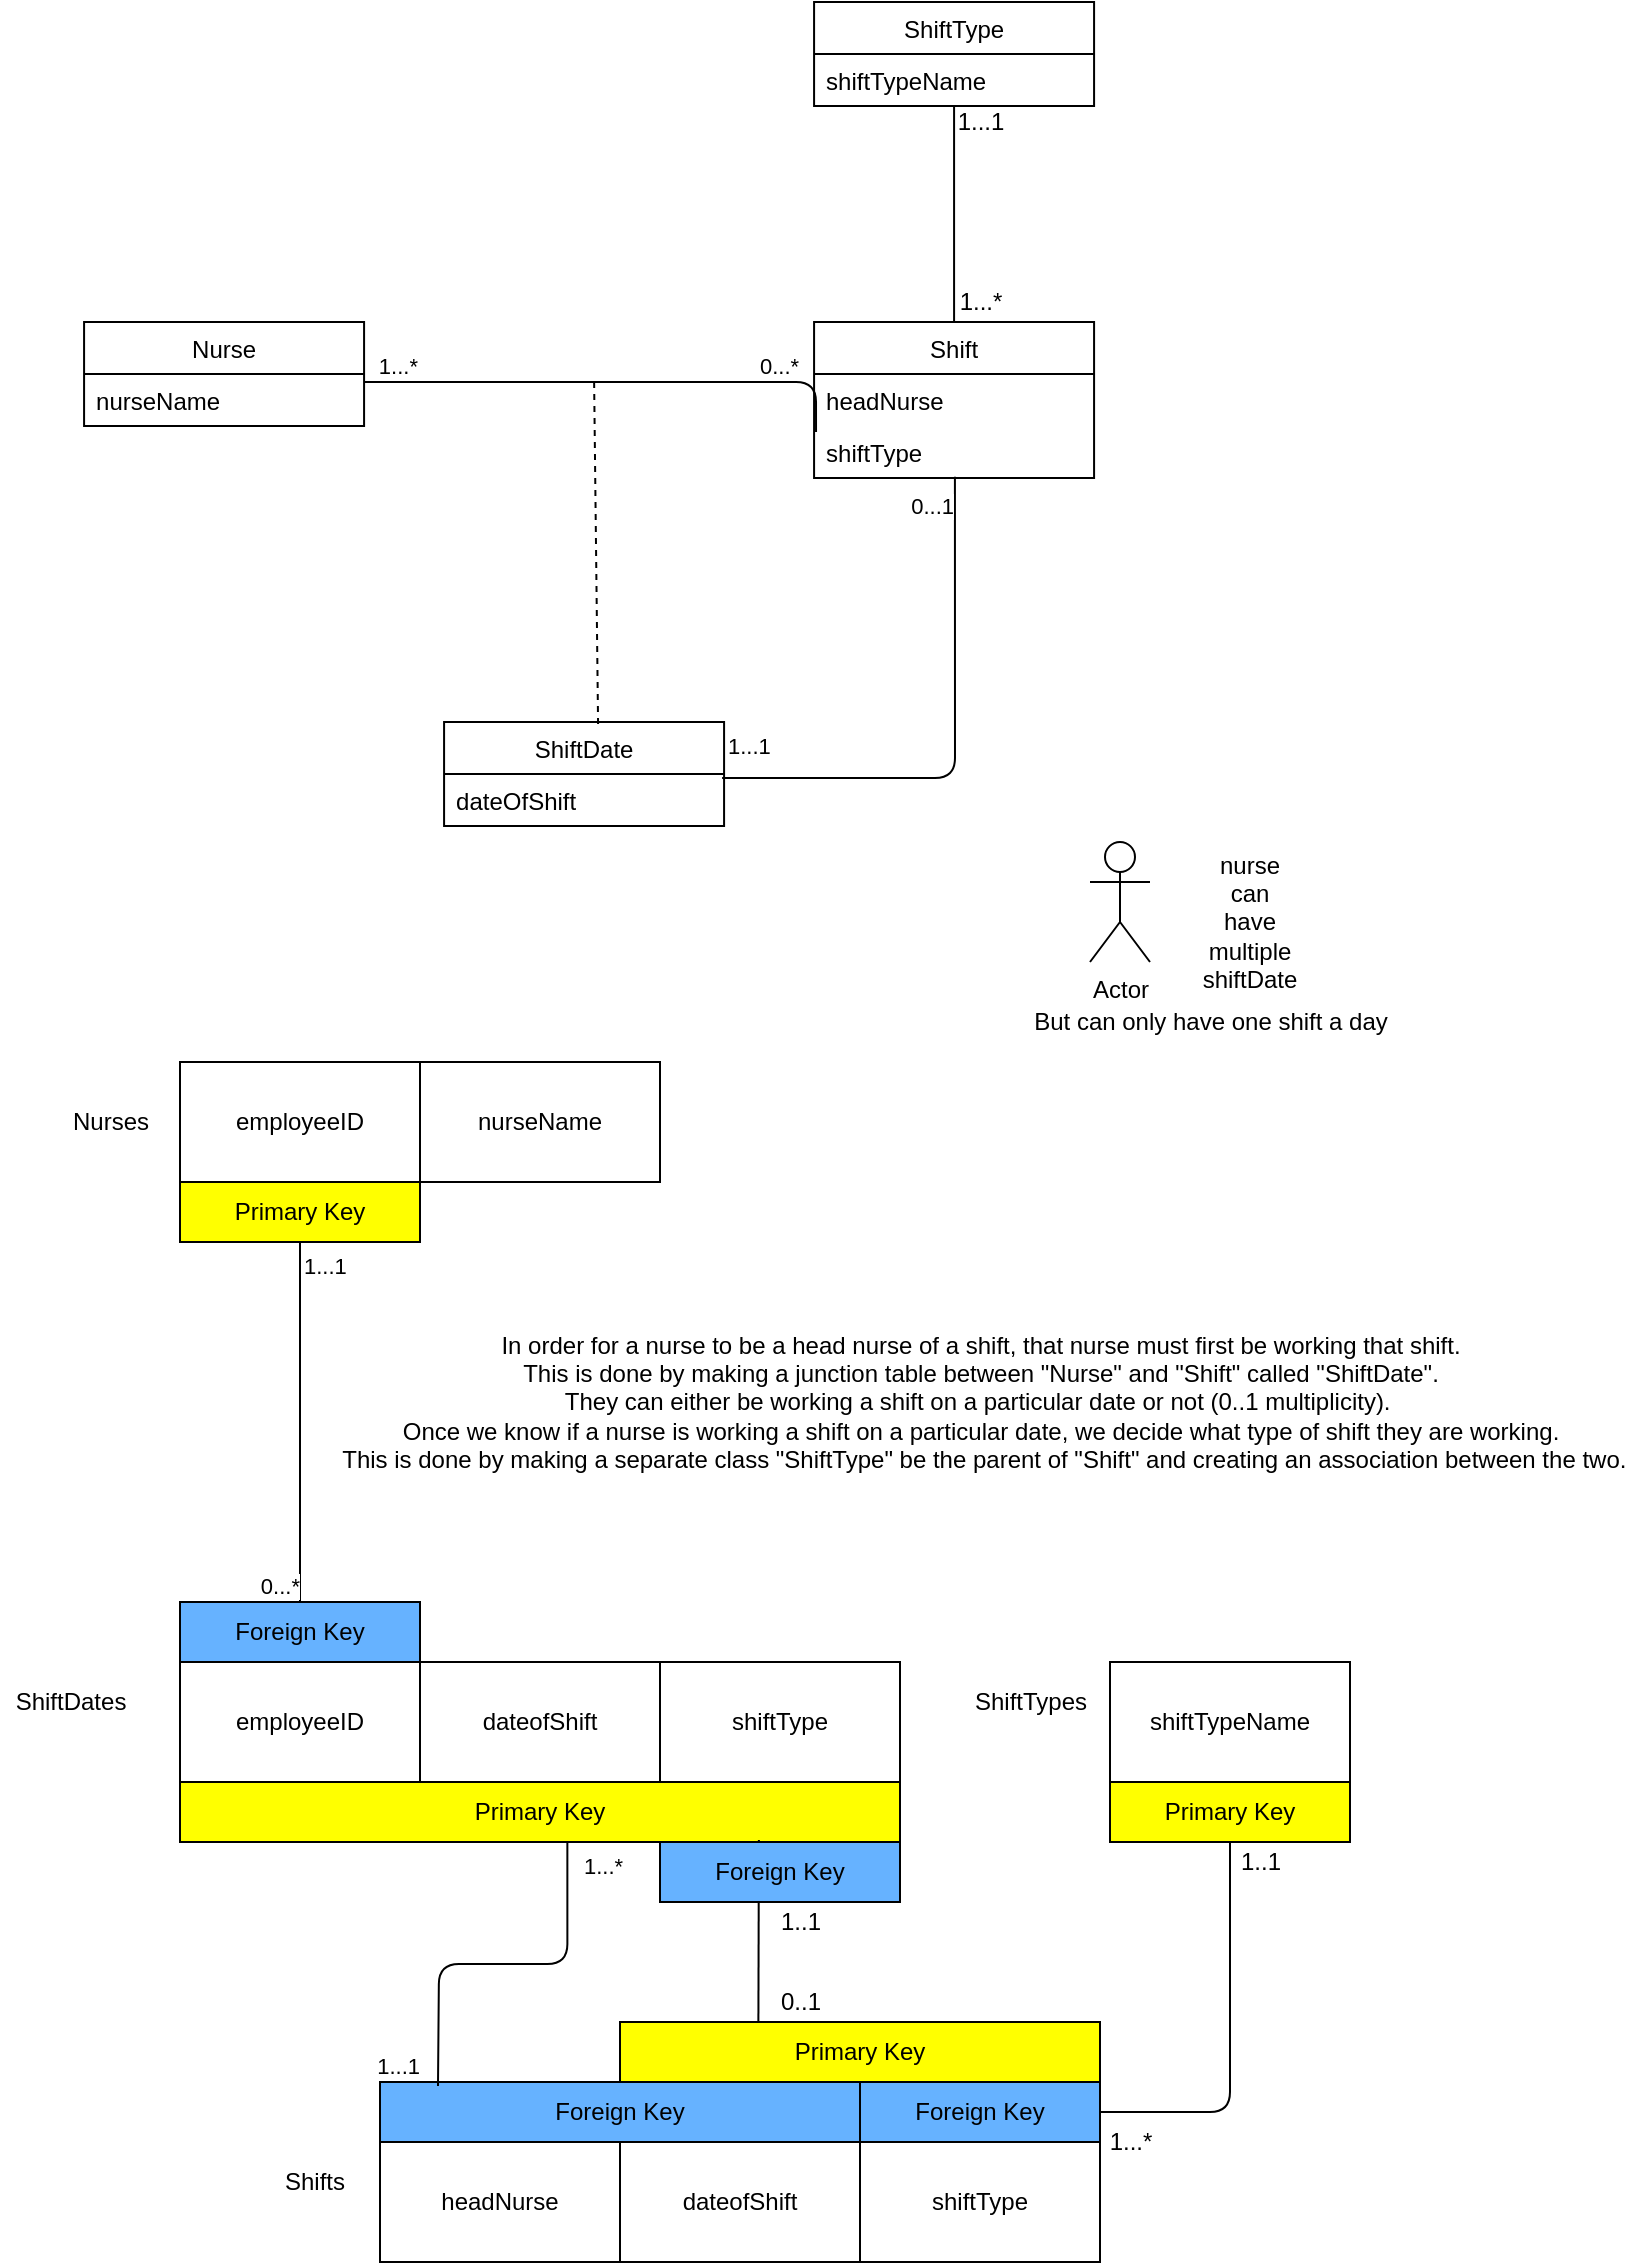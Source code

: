<mxfile version="14.4.4" type="google"><diagram id="Q60RcHw3waujCuoJQ92N" name="Page-1"><mxGraphModel dx="2946" dy="1186" grid="1" gridSize="10" guides="1" tooltips="1" connect="1" arrows="1" fold="1" page="1" pageScale="1" pageWidth="850" pageHeight="1100" math="0" shadow="0"><root><mxCell id="0"/><mxCell id="1" parent="0"/><mxCell id="cddCiaSE75TVJwT1QIIn-1" value="Shift" style="swimlane;fontStyle=0;childLayout=stackLayout;horizontal=1;startSize=26;fillColor=none;horizontalStack=0;resizeParent=1;resizeParentMax=0;resizeLast=0;collapsible=1;marginBottom=0;" parent="1" vertex="1"><mxGeometry x="427.04" y="170" width="140" height="78" as="geometry"/></mxCell><mxCell id="cddCiaSE75TVJwT1QIIn-91" value="headNurse" style="text;strokeColor=none;fillColor=none;align=left;verticalAlign=top;spacingLeft=4;spacingRight=4;overflow=hidden;rotatable=0;points=[[0,0.5],[1,0.5]];portConstraint=eastwest;" parent="cddCiaSE75TVJwT1QIIn-1" vertex="1"><mxGeometry y="26" width="140" height="26" as="geometry"/></mxCell><mxCell id="cddCiaSE75TVJwT1QIIn-2" value="shiftType" style="text;strokeColor=none;fillColor=none;align=left;verticalAlign=top;spacingLeft=4;spacingRight=4;overflow=hidden;rotatable=0;points=[[0,0.5],[1,0.5]];portConstraint=eastwest;" parent="cddCiaSE75TVJwT1QIIn-1" vertex="1"><mxGeometry y="52" width="140" height="26" as="geometry"/></mxCell><mxCell id="cddCiaSE75TVJwT1QIIn-5" value="Nurse" style="swimlane;fontStyle=0;childLayout=stackLayout;horizontal=1;startSize=26;fillColor=none;horizontalStack=0;resizeParent=1;resizeParentMax=0;resizeLast=0;collapsible=1;marginBottom=0;" parent="1" vertex="1"><mxGeometry x="62.04" y="170" width="140" height="52" as="geometry"/></mxCell><mxCell id="cddCiaSE75TVJwT1QIIn-6" value="nurseName" style="text;strokeColor=none;fillColor=none;align=left;verticalAlign=top;spacingLeft=4;spacingRight=4;overflow=hidden;rotatable=0;points=[[0,0.5],[1,0.5]];portConstraint=eastwest;" parent="cddCiaSE75TVJwT1QIIn-5" vertex="1"><mxGeometry y="26" width="140" height="26" as="geometry"/></mxCell><mxCell id="cddCiaSE75TVJwT1QIIn-10" value="ShiftDate" style="swimlane;fontStyle=0;childLayout=stackLayout;horizontal=1;startSize=26;fillColor=none;horizontalStack=0;resizeParent=1;resizeParentMax=0;resizeLast=0;collapsible=1;marginBottom=0;" parent="1" vertex="1"><mxGeometry x="242.04" y="370" width="140" height="52" as="geometry"/></mxCell><mxCell id="cddCiaSE75TVJwT1QIIn-11" value="dateOfShift" style="text;strokeColor=none;fillColor=none;align=left;verticalAlign=top;spacingLeft=4;spacingRight=4;overflow=hidden;rotatable=0;points=[[0,0.5],[1,0.5]];portConstraint=eastwest;" parent="cddCiaSE75TVJwT1QIIn-10" vertex="1"><mxGeometry y="26" width="140" height="26" as="geometry"/></mxCell><mxCell id="cddCiaSE75TVJwT1QIIn-26" value="employeeID" style="rounded=0;whiteSpace=wrap;html=1;" parent="1" vertex="1"><mxGeometry x="110" y="540" width="120" height="60" as="geometry"/></mxCell><mxCell id="cddCiaSE75TVJwT1QIIn-27" value="Nurses" style="text;html=1;align=center;verticalAlign=middle;resizable=0;points=[];autosize=1;" parent="1" vertex="1"><mxGeometry x="50" y="560" width="50" height="20" as="geometry"/></mxCell><mxCell id="cddCiaSE75TVJwT1QIIn-29" value="dateofShift" style="rounded=0;whiteSpace=wrap;html=1;" parent="1" vertex="1"><mxGeometry x="230" y="840" width="120" height="60" as="geometry"/></mxCell><mxCell id="cddCiaSE75TVJwT1QIIn-42" value="Primary Key" style="rounded=0;whiteSpace=wrap;html=1;fillColor=#FFFF00;" parent="1" vertex="1"><mxGeometry x="110" y="900" width="360" height="30" as="geometry"/></mxCell><mxCell id="cddCiaSE75TVJwT1QIIn-43" value="Foreign Key" style="rounded=0;whiteSpace=wrap;html=1;fillColor=#66B2FF;" parent="1" vertex="1"><mxGeometry x="110" y="810" width="120" height="30" as="geometry"/></mxCell><mxCell id="fb65t1LtG9C_tyNK7Cfr-1" value="nurseName" style="whiteSpace=wrap;html=1;" parent="1" vertex="1"><mxGeometry x="230" y="540" width="120" height="60" as="geometry"/></mxCell><mxCell id="cddCiaSE75TVJwT1QIIn-75" value="ShiftDates" style="text;html=1;align=center;verticalAlign=middle;resizable=0;points=[];autosize=1;" parent="1" vertex="1"><mxGeometry x="20" y="850" width="70" height="20" as="geometry"/></mxCell><mxCell id="fb65t1LtG9C_tyNK7Cfr-3" value="Primary Key" style="rounded=0;whiteSpace=wrap;html=1;fillColor=#FFFF00;" parent="1" vertex="1"><mxGeometry x="110" y="600" width="120" height="30" as="geometry"/></mxCell><mxCell id="cddCiaSE75TVJwT1QIIn-77" value="Shifts" style="text;html=1;align=center;verticalAlign=middle;resizable=0;points=[];autosize=1;" parent="1" vertex="1"><mxGeometry x="152.04" y="1090" width="50" height="20" as="geometry"/></mxCell><mxCell id="cddCiaSE75TVJwT1QIIn-92" value="" style="endArrow=none;html=1;edgeStyle=orthogonalEdgeStyle;exitX=0.993;exitY=0.077;exitDx=0;exitDy=0;exitPerimeter=0;entryX=0.503;entryY=0.975;entryDx=0;entryDy=0;entryPerimeter=0;" parent="1" source="cddCiaSE75TVJwT1QIIn-11" target="cddCiaSE75TVJwT1QIIn-2" edge="1"><mxGeometry relative="1" as="geometry"><mxPoint x="407.04" y="400" as="sourcePoint"/><mxPoint x="498" y="260" as="targetPoint"/></mxGeometry></mxCell><mxCell id="cddCiaSE75TVJwT1QIIn-93" value="1...1" style="edgeLabel;resizable=0;html=1;align=left;verticalAlign=bottom;" parent="cddCiaSE75TVJwT1QIIn-92" connectable="0" vertex="1"><mxGeometry x="-1" relative="1" as="geometry"><mxPoint x="0.98" y="-8" as="offset"/></mxGeometry></mxCell><mxCell id="cddCiaSE75TVJwT1QIIn-94" value="0...1" style="edgeLabel;resizable=0;html=1;align=right;verticalAlign=bottom;" parent="cddCiaSE75TVJwT1QIIn-92" connectable="0" vertex="1"><mxGeometry x="1" relative="1" as="geometry"><mxPoint y="22.56" as="offset"/></mxGeometry></mxCell><mxCell id="fb65t1LtG9C_tyNK7Cfr-6" value="Actor" style="shape=umlActor;verticalLabelPosition=bottom;verticalAlign=top;html=1;" parent="1" vertex="1"><mxGeometry x="565" y="430" width="30" height="60" as="geometry"/></mxCell><mxCell id="cddCiaSE75TVJwT1QIIn-99" value="employeeID" style="rounded=0;whiteSpace=wrap;html=1;" parent="1" vertex="1"><mxGeometry x="110" y="840" width="120" height="60" as="geometry"/></mxCell><mxCell id="cddCiaSE75TVJwT1QIIn-100" value="nurse can have multiple shiftDate" style="text;html=1;strokeColor=none;fillColor=none;align=center;verticalAlign=middle;whiteSpace=wrap;rounded=0;" parent="1" vertex="1"><mxGeometry x="625" y="460" width="40" height="20" as="geometry"/></mxCell><mxCell id="cddCiaSE75TVJwT1QIIn-101" value="But can only have one shift a day" style="text;html=1;align=center;verticalAlign=middle;resizable=0;points=[];autosize=1;" parent="1" vertex="1"><mxGeometry x="530" y="510" width="190" height="20" as="geometry"/></mxCell><mxCell id="cddCiaSE75TVJwT1QIIn-104" value="" style="endArrow=none;html=1;edgeStyle=orthogonalEdgeStyle;exitX=0.5;exitY=1;exitDx=0;exitDy=0;entryX=0.5;entryY=0;entryDx=0;entryDy=0;" parent="1" source="fb65t1LtG9C_tyNK7Cfr-3" target="cddCiaSE75TVJwT1QIIn-43" edge="1"><mxGeometry relative="1" as="geometry"><mxPoint x="190" y="720" as="sourcePoint"/><mxPoint x="350" y="720" as="targetPoint"/></mxGeometry></mxCell><mxCell id="cddCiaSE75TVJwT1QIIn-105" value="1...1" style="edgeLabel;resizable=0;html=1;align=left;verticalAlign=bottom;" parent="cddCiaSE75TVJwT1QIIn-104" connectable="0" vertex="1"><mxGeometry x="-1" relative="1" as="geometry"><mxPoint y="20" as="offset"/></mxGeometry></mxCell><mxCell id="cddCiaSE75TVJwT1QIIn-106" value="0...*" style="edgeLabel;resizable=0;html=1;align=right;verticalAlign=bottom;" parent="cddCiaSE75TVJwT1QIIn-104" connectable="0" vertex="1"><mxGeometry x="1" relative="1" as="geometry"/></mxCell><mxCell id="cddCiaSE75TVJwT1QIIn-107" value="shiftType" style="rounded=0;whiteSpace=wrap;html=1;" parent="1" vertex="1"><mxGeometry x="450" y="1080" width="120" height="60" as="geometry"/></mxCell><mxCell id="cddCiaSE75TVJwT1QIIn-109" value="headNurse" style="rounded=0;whiteSpace=wrap;html=1;" parent="1" vertex="1"><mxGeometry x="210" y="1080" width="120" height="60" as="geometry"/></mxCell><mxCell id="cddCiaSE75TVJwT1QIIn-110" value="dateofShift" style="rounded=0;whiteSpace=wrap;html=1;" parent="1" vertex="1"><mxGeometry x="330" y="1080" width="120" height="60" as="geometry"/></mxCell><mxCell id="UllqA8jtT3eCWIDRUV0h-5" value="Foreign Key" style="rounded=0;whiteSpace=wrap;html=1;fillColor=#66B2FF;" parent="1" vertex="1"><mxGeometry x="210" y="1050" width="240" height="30" as="geometry"/></mxCell><mxCell id="cddCiaSE75TVJwT1QIIn-113" value="" style="endArrow=none;html=1;edgeStyle=orthogonalEdgeStyle;entryX=0.538;entryY=1;entryDx=0;entryDy=0;entryPerimeter=0;" parent="1" target="cddCiaSE75TVJwT1QIIn-42" edge="1"><mxGeometry relative="1" as="geometry"><mxPoint x="239" y="1052" as="sourcePoint"/><mxPoint x="389.5" y="1005" as="targetPoint"/></mxGeometry></mxCell><mxCell id="cddCiaSE75TVJwT1QIIn-114" value="1...*" style="edgeLabel;resizable=0;html=1;align=left;verticalAlign=bottom;" parent="cddCiaSE75TVJwT1QIIn-113" connectable="0" vertex="1"><mxGeometry x="-1" relative="1" as="geometry"><mxPoint x="71" y="-102" as="offset"/></mxGeometry></mxCell><mxCell id="cddCiaSE75TVJwT1QIIn-115" value="1...1" style="edgeLabel;resizable=0;html=1;align=right;verticalAlign=bottom;" parent="cddCiaSE75TVJwT1QIIn-113" connectable="0" vertex="1"><mxGeometry x="1" relative="1" as="geometry"><mxPoint x="-73.68" y="119.9" as="offset"/></mxGeometry></mxCell><mxCell id="UllqA8jtT3eCWIDRUV0h-7" value="In order for a nurse to be a head nurse of a shift, that nurse must first be working that shift.&lt;br&gt;This is done by making a junction table between &quot;Nurse&quot; and &quot;Shift&quot; called &quot;ShiftDate&quot;.&lt;br&gt;They can either be working a shift on a particular date or not (0..1 multiplicity).&amp;nbsp;&lt;br&gt;Once we know if a nurse is working a shift on a particular date, we decide what type of shift they are working.&lt;br&gt;&amp;nbsp;This is done by making a separate class &quot;ShiftType&quot; be the parent of &quot;Shift&quot; and creating an association between the two." style="text;html=1;align=center;verticalAlign=middle;resizable=0;points=[];autosize=1;" parent="1" vertex="1"><mxGeometry x="180" y="670" width="660" height="80" as="geometry"/></mxCell><mxCell id="cddCiaSE75TVJwT1QIIn-116" value="" style="endArrow=none;html=1;edgeStyle=orthogonalEdgeStyle;exitX=0.007;exitY=0.115;exitDx=0;exitDy=0;exitPerimeter=0;" parent="1" source="cddCiaSE75TVJwT1QIIn-2" edge="1"><mxGeometry relative="1" as="geometry"><mxPoint x="422.04" y="200" as="sourcePoint"/><mxPoint x="202.04" y="200" as="targetPoint"/><Array as="points"><mxPoint x="428.04" y="200"/></Array></mxGeometry></mxCell><mxCell id="cddCiaSE75TVJwT1QIIn-117" value="0...*" style="edgeLabel;resizable=0;html=1;align=left;verticalAlign=bottom;" parent="cddCiaSE75TVJwT1QIIn-116" connectable="0" vertex="1"><mxGeometry x="-1" relative="1" as="geometry"><mxPoint x="-30.04" y="-24.99" as="offset"/></mxGeometry></mxCell><mxCell id="cddCiaSE75TVJwT1QIIn-118" value="1...*" style="edgeLabel;resizable=0;html=1;align=right;verticalAlign=bottom;" parent="cddCiaSE75TVJwT1QIIn-116" connectable="0" vertex="1"><mxGeometry x="1" relative="1" as="geometry"><mxPoint x="27.96" as="offset"/></mxGeometry></mxCell><mxCell id="cddCiaSE75TVJwT1QIIn-120" value="" style="endArrow=none;dashed=1;html=1;exitX=0.55;exitY=0.019;exitDx=0;exitDy=0;exitPerimeter=0;" parent="1" source="cddCiaSE75TVJwT1QIIn-10" edge="1"><mxGeometry width="50" height="50" relative="1" as="geometry"><mxPoint x="267.04" y="248" as="sourcePoint"/><mxPoint x="317.04" y="198" as="targetPoint"/></mxGeometry></mxCell><mxCell id="cddCiaSE75TVJwT1QIIn-122" value="ShiftType" style="swimlane;fontStyle=0;childLayout=stackLayout;horizontal=1;startSize=26;fillColor=none;horizontalStack=0;resizeParent=1;resizeParentMax=0;resizeLast=0;collapsible=1;marginBottom=0;" parent="1" vertex="1"><mxGeometry x="427.04" y="10" width="140" height="52" as="geometry"/></mxCell><mxCell id="cddCiaSE75TVJwT1QIIn-125" value="shiftTypeName" style="text;strokeColor=none;fillColor=none;align=left;verticalAlign=top;spacingLeft=4;spacingRight=4;overflow=hidden;rotatable=0;points=[[0,0.5],[1,0.5]];portConstraint=eastwest;" parent="cddCiaSE75TVJwT1QIIn-122" vertex="1"><mxGeometry y="26" width="140" height="26" as="geometry"/></mxCell><mxCell id="3WatKrEKvTA7lPoVAsmt-1" value="" style="endArrow=none;html=1;entryX=0.5;entryY=1;entryDx=0;entryDy=0;entryPerimeter=0;exitX=0.5;exitY=0;exitDx=0;exitDy=0;" parent="1" source="cddCiaSE75TVJwT1QIIn-1" target="cddCiaSE75TVJwT1QIIn-125" edge="1"><mxGeometry width="50" height="50" relative="1" as="geometry"><mxPoint x="480" y="160" as="sourcePoint"/><mxPoint x="530" y="110" as="targetPoint"/></mxGeometry></mxCell><mxCell id="3WatKrEKvTA7lPoVAsmt-2" value="1...*" style="text;html=1;align=center;verticalAlign=middle;resizable=0;points=[];autosize=1;" parent="1" vertex="1"><mxGeometry x="490" y="150" width="40" height="20" as="geometry"/></mxCell><mxCell id="3WatKrEKvTA7lPoVAsmt-3" value="1...1" style="text;html=1;align=center;verticalAlign=middle;resizable=0;points=[];autosize=1;" parent="1" vertex="1"><mxGeometry x="490" y="60" width="40" height="20" as="geometry"/></mxCell><mxCell id="3WatKrEKvTA7lPoVAsmt-5" value="Primary Key" style="rounded=0;whiteSpace=wrap;html=1;fillColor=#FFFF00;" parent="1" vertex="1"><mxGeometry x="575" y="900" width="120" height="30" as="geometry"/></mxCell><mxCell id="3WatKrEKvTA7lPoVAsmt-7" value="ShiftTypes" style="text;html=1;align=center;verticalAlign=middle;resizable=0;points=[];autosize=1;" parent="1" vertex="1"><mxGeometry x="500" y="850" width="70" height="20" as="geometry"/></mxCell><mxCell id="3WatKrEKvTA7lPoVAsmt-8" value="shiftTypeName" style="rounded=0;whiteSpace=wrap;html=1;" parent="1" vertex="1"><mxGeometry x="575" y="840" width="120" height="60" as="geometry"/></mxCell><mxCell id="3WatKrEKvTA7lPoVAsmt-11" value="Foreign Key" style="rounded=0;whiteSpace=wrap;html=1;fillColor=#66B2FF;" parent="1" vertex="1"><mxGeometry x="450" y="1050" width="120" height="30" as="geometry"/></mxCell><mxCell id="3WatKrEKvTA7lPoVAsmt-16" value="" style="endArrow=none;html=1;entryX=0.5;entryY=1;entryDx=0;entryDy=0;exitX=1;exitY=0.5;exitDx=0;exitDy=0;" parent="1" source="3WatKrEKvTA7lPoVAsmt-11" target="3WatKrEKvTA7lPoVAsmt-5" edge="1"><mxGeometry width="50" height="50" relative="1" as="geometry"><mxPoint x="520" y="1000" as="sourcePoint"/><mxPoint x="680" y="970" as="targetPoint"/><Array as="points"><mxPoint x="635" y="1065"/><mxPoint x="635" y="950"/></Array></mxGeometry></mxCell><mxCell id="3WatKrEKvTA7lPoVAsmt-17" value="1..1" style="text;html=1;align=center;verticalAlign=middle;resizable=0;points=[];autosize=1;" parent="1" vertex="1"><mxGeometry x="630" y="930" width="40" height="20" as="geometry"/></mxCell><mxCell id="3WatKrEKvTA7lPoVAsmt-18" value="1..*" style="text;html=1;align=center;verticalAlign=middle;resizable=0;points=[];autosize=1;" parent="1" vertex="1"><mxGeometry x="520" y="1030" width="30" height="20" as="geometry"/></mxCell><mxCell id="xVHQf8xd9cIWiTqIN8kV-1" value="" style="endArrow=none;html=1;entryX=0.804;entryY=0.967;entryDx=0;entryDy=0;entryPerimeter=0;exitX=0.788;exitY=-0.133;exitDx=0;exitDy=0;exitPerimeter=0;" parent="1" source="UllqA8jtT3eCWIDRUV0h-5" target="cddCiaSE75TVJwT1QIIn-42" edge="1"><mxGeometry width="50" height="50" relative="1" as="geometry"><mxPoint x="391" y="1050" as="sourcePoint"/><mxPoint x="350" y="970" as="targetPoint"/></mxGeometry></mxCell><mxCell id="xVHQf8xd9cIWiTqIN8kV-2" value="1..1" style="text;html=1;align=center;verticalAlign=middle;resizable=0;points=[];autosize=1;" parent="1" vertex="1"><mxGeometry x="400" y="960" width="40" height="20" as="geometry"/></mxCell><mxCell id="xVHQf8xd9cIWiTqIN8kV-3" value="0..1" style="text;html=1;align=center;verticalAlign=middle;resizable=0;points=[];autosize=1;" parent="1" vertex="1"><mxGeometry x="400" y="1000" width="40" height="20" as="geometry"/></mxCell><mxCell id="-jY4HLCZpvuG2KSS-rHq-1" value="shiftType" style="rounded=0;whiteSpace=wrap;html=1;" parent="1" vertex="1"><mxGeometry x="350" y="840" width="120" height="60" as="geometry"/></mxCell><mxCell id="MSJyh16FdSQRfwJ4Lkhj-1" value="Foreign Key" style="rounded=0;whiteSpace=wrap;html=1;fillColor=#66B2FF;" vertex="1" parent="1"><mxGeometry x="350" y="930" width="120" height="30" as="geometry"/></mxCell><mxCell id="MSJyh16FdSQRfwJ4Lkhj-2" value="Primary Key" style="rounded=0;whiteSpace=wrap;html=1;fillColor=#FFFF00;" vertex="1" parent="1"><mxGeometry x="330" y="1020" width="240" height="30" as="geometry"/></mxCell><mxCell id="MSJyh16FdSQRfwJ4Lkhj-3" value="1...*" style="text;html=1;align=center;verticalAlign=middle;resizable=0;points=[];autosize=1;" vertex="1" parent="1"><mxGeometry x="565" y="1070" width="40" height="20" as="geometry"/></mxCell></root></mxGraphModel></diagram></mxfile>